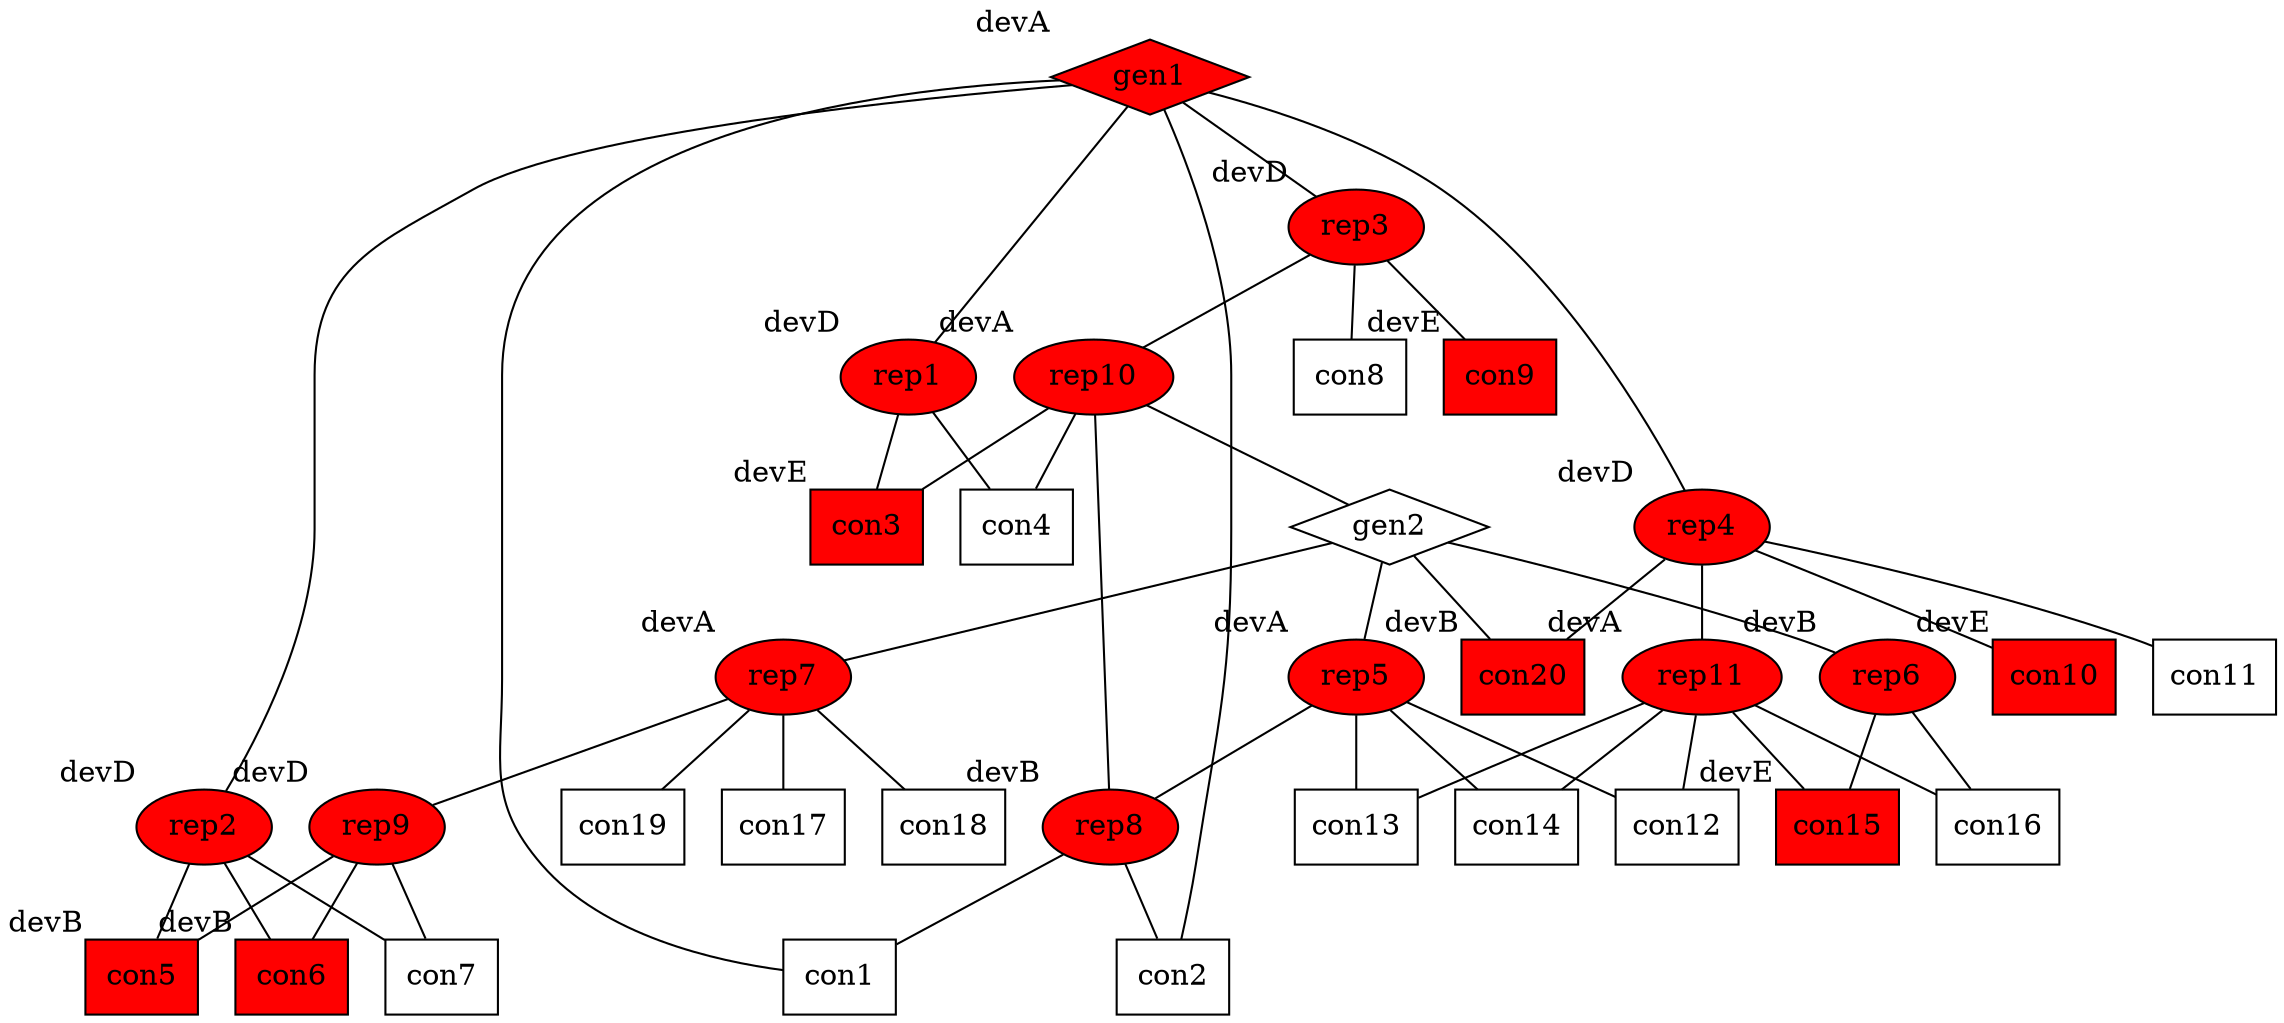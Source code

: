 # file written by line_monitor.run
graph linemonitor {
  gen1[shape=diamond,style=filled, fillcolor=red, xlabel="devA"];
  gen2[shape=diamond];
  con1[shape=box];
  con2[shape=box];
  con3[shape=box,style=filled, fillcolor=red, xlabel="devE"];
  con4[shape=box];
  con5[shape=box,style=filled, fillcolor=red, xlabel="devB"];
  con6[shape=box,style=filled, fillcolor=red, xlabel="devB"];
  con7[shape=box];
  con8[shape=box];
  con9[shape=box,style=filled, fillcolor=red, xlabel="devE"];
  con10[shape=box,style=filled, fillcolor=red, xlabel="devE"];
  con11[shape=box];
  con12[shape=box];
  con13[shape=box];
  con14[shape=box];
  con15[shape=box,style=filled, fillcolor=red, xlabel="devE"];
  con16[shape=box];
  con17[shape=box];
  con18[shape=box];
  con19[shape=box];
  con20[shape=box,style=filled, fillcolor=red, xlabel="devB"];
  rep1[shape=ellipse,style=filled, fillcolor=red, xlabel="devD"];
  rep2[shape=ellipse,style=filled, fillcolor=red, xlabel="devD"];
  rep3[shape=ellipse,style=filled, fillcolor=red, xlabel="devD"];
  rep4[shape=ellipse,style=filled, fillcolor=red, xlabel="devD"];
  rep5[shape=ellipse,style=filled, fillcolor=red, xlabel="devA"];
  rep6[shape=ellipse,style=filled, fillcolor=red, xlabel="devB"];
  rep7[shape=ellipse,style=filled, fillcolor=red, xlabel="devA"];
  rep8[shape=ellipse,style=filled, fillcolor=red, xlabel="devB"];
  rep9[shape=ellipse,style=filled, fillcolor=red, xlabel="devD"];
  rep10[shape=ellipse,style=filled, fillcolor=red, xlabel="devA"];
  rep11[shape=ellipse,style=filled, fillcolor=red, xlabel="devA"];
  gen1 -- con1;
  gen1 -- con2;
  gen1 -- rep1;
  gen1 -- rep2;
  gen1 -- rep3;
  gen1 -- rep4;
  rep1 -- con3;
  rep1 -- con4;
  rep2 -- con5;
  rep2 -- con6;
  rep2 -- con7;
  rep3 -- con8;
  rep3 -- con9;
  rep4 -- con10;
  rep4 -- con11;
  rep4 -- con20;
  rep4 -- rep11;
  gen2 -- con20;
  gen2 -- rep5;
  gen2 -- rep6;
  gen2 -- rep7;
  rep5 -- con12;
  rep5 -- con13;
  rep5 -- con14;
  rep5 -- rep8;
  rep6 -- con15;
  rep6 -- con16;
  rep7 -- con17;
  rep7 -- con18;
  rep7 -- con19;
  rep7 -- rep9;
  rep8 -- rep10;
  rep3 -- rep10;
  rep10 -- gen2;
  rep8 -- con1;
  rep8 -- con2;
  rep9 -- con5;
  rep9 -- con6;
  rep9 -- con7;
  rep10 -- con3;
  rep10 -- con4;
  rep11 -- con12;
  rep11 -- con13;
  rep11 -- con14;
  rep11 -- con15;
  rep11 -- con16;
}
